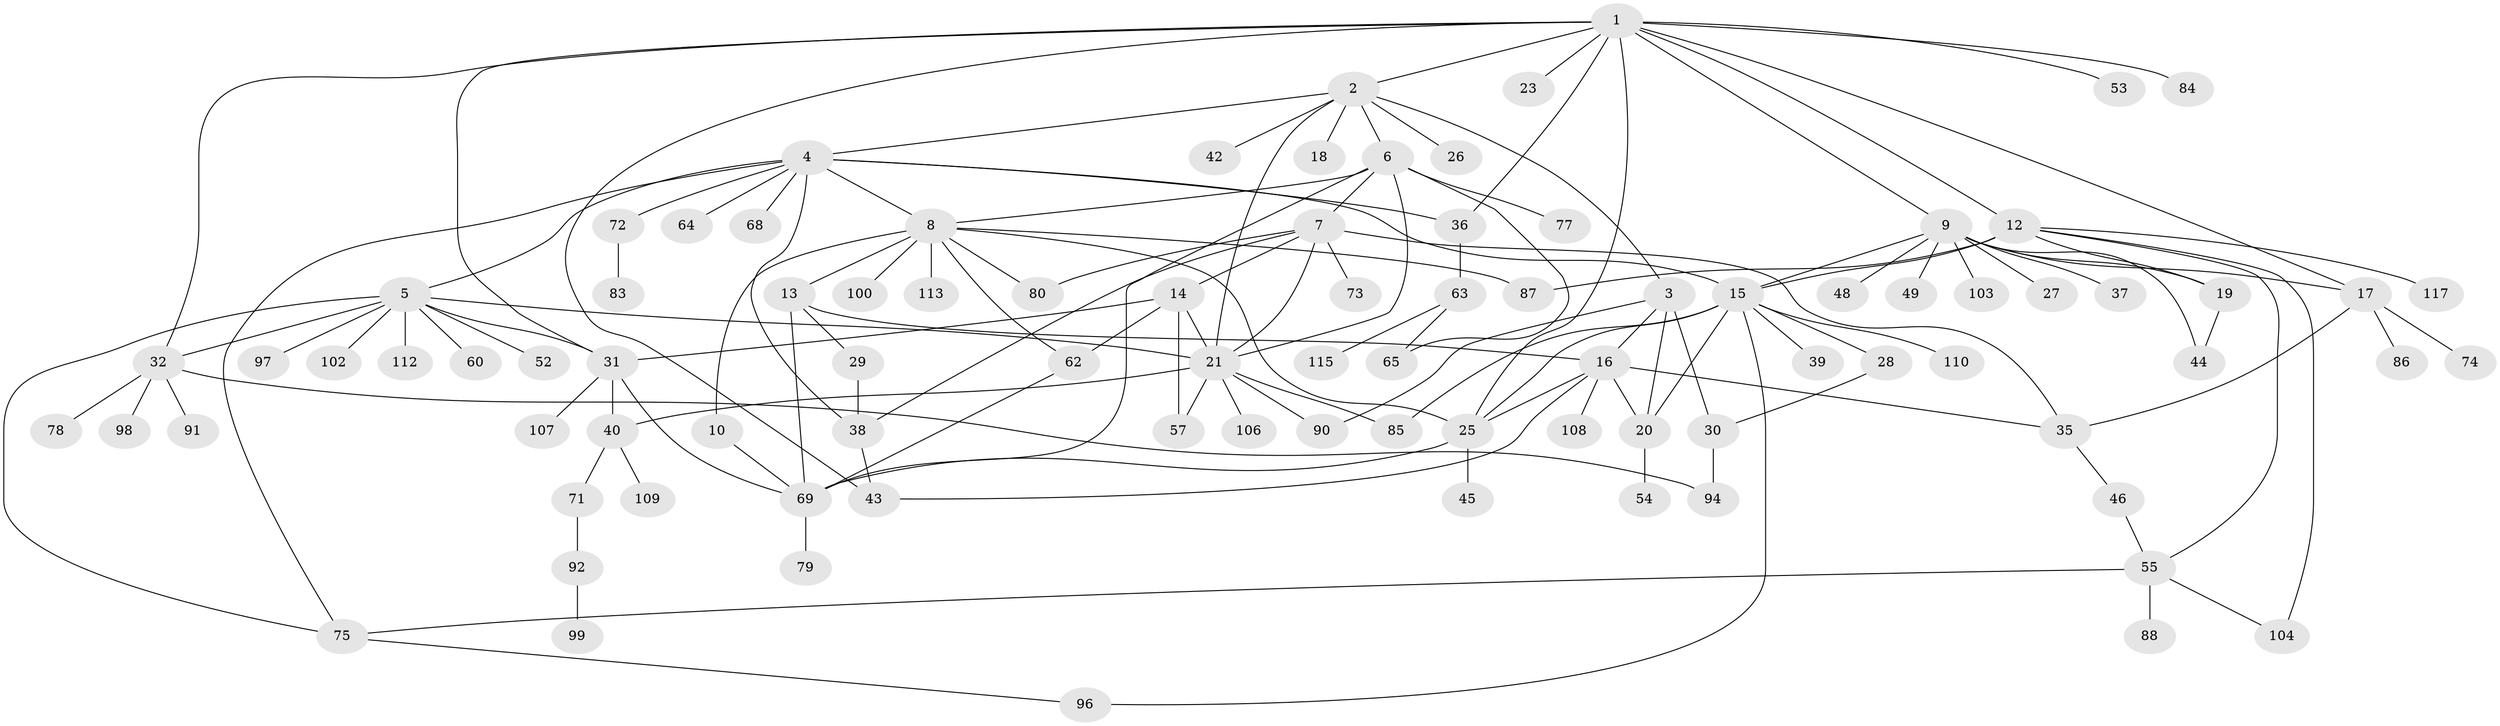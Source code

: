 // original degree distribution, {13: 0.008333333333333333, 9: 0.025, 5: 0.03333333333333333, 8: 0.025, 4: 0.125, 6: 0.05, 12: 0.008333333333333333, 10: 0.008333333333333333, 3: 0.125, 1: 0.425, 2: 0.16666666666666666}
// Generated by graph-tools (version 1.1) at 2025/41/03/06/25 10:41:47]
// undirected, 90 vertices, 135 edges
graph export_dot {
graph [start="1"]
  node [color=gray90,style=filled];
  1 [super="+11"];
  2 [super="+95"];
  3 [super="+33"];
  4 [super="+50"];
  5 [super="+47"];
  6 [super="+120"];
  7 [super="+41"];
  8 [super="+59"];
  9 [super="+56"];
  10 [super="+93"];
  12 [super="+101"];
  13;
  14 [super="+111"];
  15 [super="+70"];
  16 [super="+51"];
  17 [super="+24"];
  18;
  19;
  20 [super="+34"];
  21 [super="+22"];
  23;
  25 [super="+114"];
  26;
  27;
  28;
  29;
  30 [super="+67"];
  31 [super="+61"];
  32 [super="+58"];
  35;
  36;
  37;
  38;
  39;
  40 [super="+105"];
  42;
  43;
  44;
  45;
  46 [super="+76"];
  48;
  49;
  52;
  53;
  54;
  55 [super="+66"];
  57;
  60;
  62;
  63 [super="+116"];
  64;
  65;
  68;
  69 [super="+82"];
  71;
  72 [super="+89"];
  73;
  74 [super="+81"];
  75 [super="+118"];
  77;
  78;
  79;
  80;
  83;
  84;
  85;
  86;
  87;
  88;
  90;
  91;
  92;
  94;
  96 [super="+119"];
  97;
  98;
  99;
  100;
  102;
  103;
  104;
  106;
  107;
  108;
  109;
  110;
  112;
  113;
  115;
  117;
  1 -- 2;
  1 -- 9;
  1 -- 12;
  1 -- 17;
  1 -- 23;
  1 -- 25;
  1 -- 31;
  1 -- 32;
  1 -- 36;
  1 -- 43;
  1 -- 53;
  1 -- 84;
  2 -- 3;
  2 -- 4;
  2 -- 6;
  2 -- 18;
  2 -- 26;
  2 -- 42;
  2 -- 21;
  3 -- 16;
  3 -- 30;
  3 -- 90;
  3 -- 20;
  4 -- 5;
  4 -- 8 [weight=2];
  4 -- 15;
  4 -- 38 [weight=2];
  4 -- 64;
  4 -- 68;
  4 -- 36;
  4 -- 75;
  4 -- 72;
  5 -- 112;
  5 -- 97;
  5 -- 102;
  5 -- 75;
  5 -- 52;
  5 -- 60;
  5 -- 32;
  5 -- 31;
  5 -- 21;
  6 -- 7;
  6 -- 8;
  6 -- 21;
  6 -- 65;
  6 -- 69;
  6 -- 77;
  7 -- 14;
  7 -- 21;
  7 -- 38;
  7 -- 80;
  7 -- 73;
  7 -- 35;
  8 -- 10;
  8 -- 13;
  8 -- 25;
  8 -- 62;
  8 -- 80;
  8 -- 87;
  8 -- 100;
  8 -- 113;
  9 -- 15;
  9 -- 19;
  9 -- 27;
  9 -- 37;
  9 -- 48;
  9 -- 49;
  9 -- 103;
  9 -- 44;
  9 -- 17;
  10 -- 69;
  12 -- 15 [weight=2];
  12 -- 19;
  12 -- 117;
  12 -- 104;
  12 -- 87;
  12 -- 55;
  13 -- 29;
  13 -- 69;
  13 -- 16;
  14 -- 31;
  14 -- 62;
  14 -- 57;
  14 -- 21;
  15 -- 20;
  15 -- 28;
  15 -- 39;
  15 -- 85;
  15 -- 110;
  15 -- 96;
  15 -- 25;
  16 -- 35;
  16 -- 43;
  16 -- 108;
  16 -- 25;
  16 -- 20;
  17 -- 35;
  17 -- 86;
  17 -- 74;
  19 -- 44;
  20 -- 54;
  21 -- 57;
  21 -- 85;
  21 -- 90;
  21 -- 106;
  21 -- 40 [weight=2];
  25 -- 45;
  25 -- 69;
  28 -- 30;
  29 -- 38;
  30 -- 94;
  31 -- 69;
  31 -- 107;
  31 -- 40;
  32 -- 78;
  32 -- 94;
  32 -- 98;
  32 -- 91;
  35 -- 46;
  36 -- 63;
  38 -- 43;
  40 -- 71;
  40 -- 109;
  46 -- 55;
  55 -- 104;
  55 -- 88;
  55 -- 75;
  62 -- 69;
  63 -- 65;
  63 -- 115;
  69 -- 79;
  71 -- 92;
  72 -- 83;
  75 -- 96;
  92 -- 99;
}

